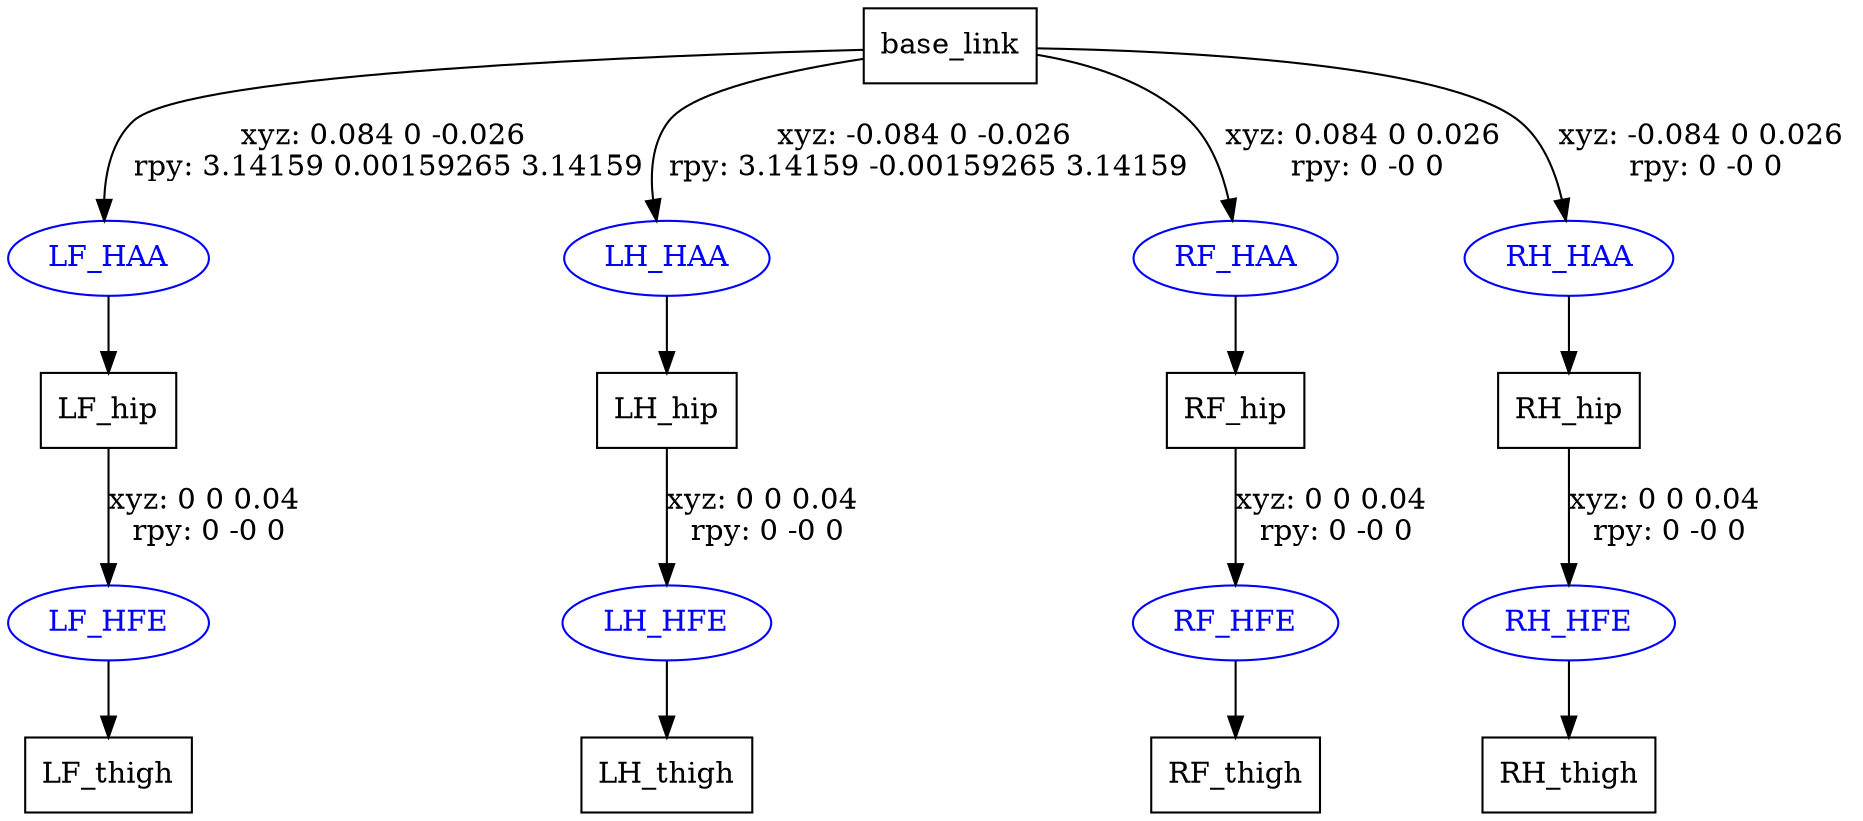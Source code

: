 digraph G {
node [shape=box];
"base_link" [label="base_link"];
"LF_hip" [label="LF_hip"];
"LF_thigh" [label="LF_thigh"];
"LH_hip" [label="LH_hip"];
"LH_thigh" [label="LH_thigh"];
"RF_hip" [label="RF_hip"];
"RF_thigh" [label="RF_thigh"];
"RH_hip" [label="RH_hip"];
"RH_thigh" [label="RH_thigh"];
node [shape=ellipse, color=blue, fontcolor=blue];
"base_link" -> "LF_HAA" [label="xyz: 0.084 0 -0.026 \nrpy: 3.14159 0.00159265 3.14159"]
"LF_HAA" -> "LF_hip"
"LF_hip" -> "LF_HFE" [label="xyz: 0 0 0.04 \nrpy: 0 -0 0"]
"LF_HFE" -> "LF_thigh"
"base_link" -> "LH_HAA" [label="xyz: -0.084 0 -0.026 \nrpy: 3.14159 -0.00159265 3.14159"]
"LH_HAA" -> "LH_hip"
"LH_hip" -> "LH_HFE" [label="xyz: 0 0 0.04 \nrpy: 0 -0 0"]
"LH_HFE" -> "LH_thigh"
"base_link" -> "RF_HAA" [label="xyz: 0.084 0 0.026 \nrpy: 0 -0 0"]
"RF_HAA" -> "RF_hip"
"RF_hip" -> "RF_HFE" [label="xyz: 0 0 0.04 \nrpy: 0 -0 0"]
"RF_HFE" -> "RF_thigh"
"base_link" -> "RH_HAA" [label="xyz: -0.084 0 0.026 \nrpy: 0 -0 0"]
"RH_HAA" -> "RH_hip"
"RH_hip" -> "RH_HFE" [label="xyz: 0 0 0.04 \nrpy: 0 -0 0"]
"RH_HFE" -> "RH_thigh"
}
